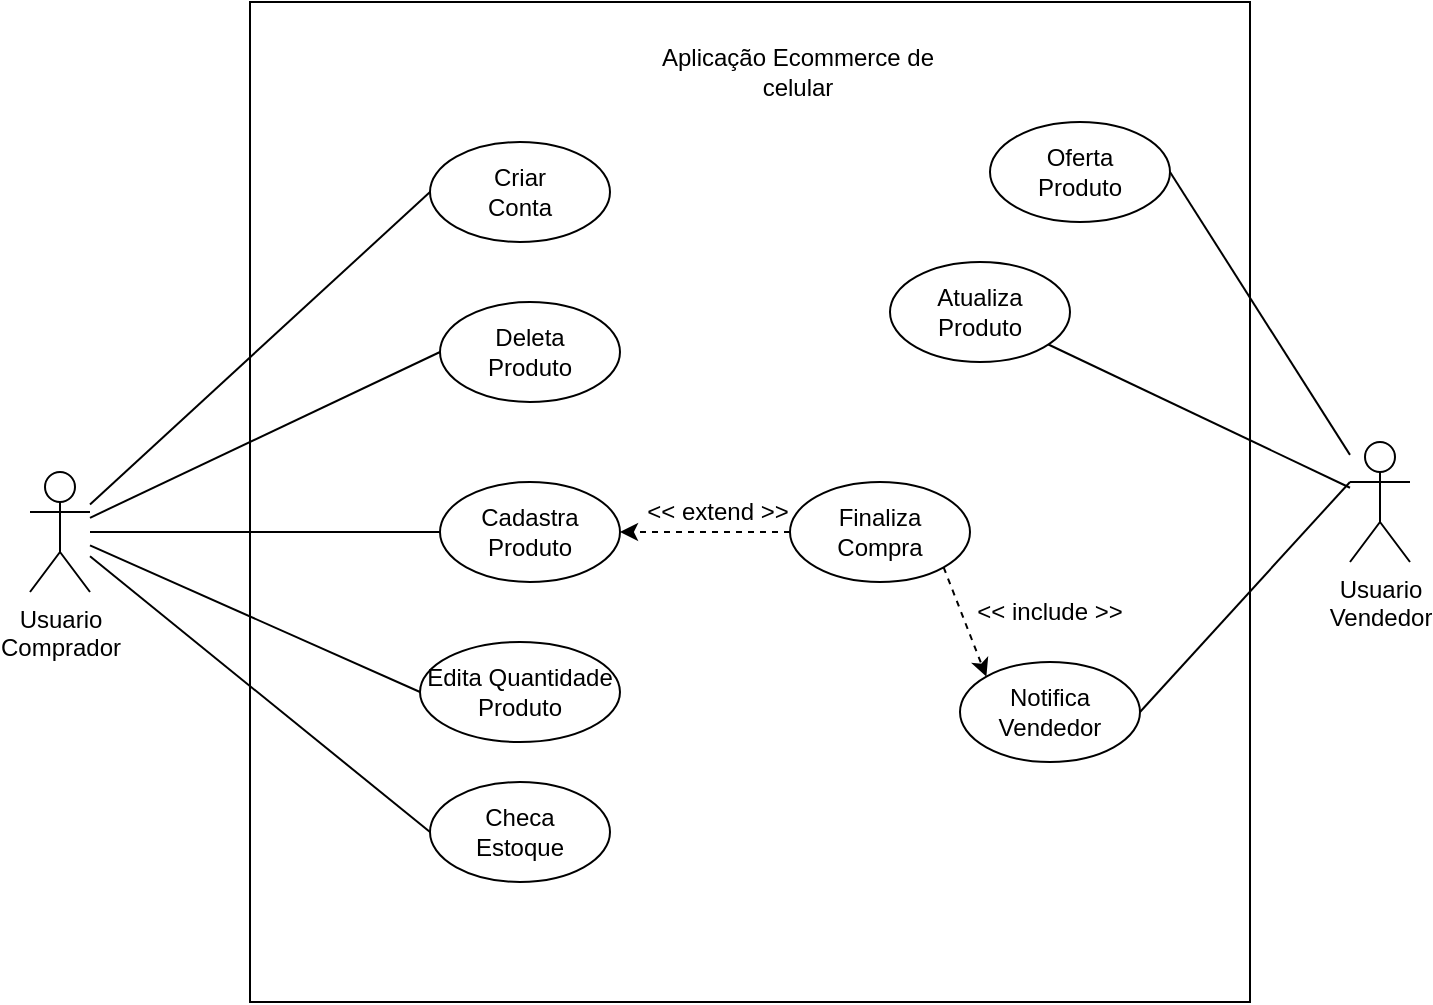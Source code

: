 <mxfile version="21.1.7">
  <diagram name="Página-1" id="swgpusive_erE1pAmMfn">
    <mxGraphModel dx="1235" dy="666" grid="1" gridSize="10" guides="1" tooltips="1" connect="1" arrows="1" fold="1" page="1" pageScale="1" pageWidth="827" pageHeight="1169" math="0" shadow="0">
      <root>
        <mxCell id="0" />
        <mxCell id="1" parent="0" />
        <mxCell id="CdYmk03pqcl_-ub70M6e-1" value="" style="whiteSpace=wrap;html=1;aspect=fixed;" vertex="1" parent="1">
          <mxGeometry x="140" y="160" width="500" height="500" as="geometry" />
        </mxCell>
        <mxCell id="CdYmk03pqcl_-ub70M6e-5" style="rounded=0;orthogonalLoop=1;jettySize=auto;html=1;entryX=0;entryY=0.5;entryDx=0;entryDy=0;endArrow=none;endFill=0;" edge="1" parent="1" source="CdYmk03pqcl_-ub70M6e-2" target="CdYmk03pqcl_-ub70M6e-4">
          <mxGeometry relative="1" as="geometry" />
        </mxCell>
        <mxCell id="CdYmk03pqcl_-ub70M6e-11" style="rounded=0;orthogonalLoop=1;jettySize=auto;html=1;entryX=0;entryY=0.5;entryDx=0;entryDy=0;endArrow=none;endFill=0;" edge="1" parent="1" source="CdYmk03pqcl_-ub70M6e-2" target="CdYmk03pqcl_-ub70M6e-7">
          <mxGeometry relative="1" as="geometry" />
        </mxCell>
        <mxCell id="CdYmk03pqcl_-ub70M6e-12" style="edgeStyle=orthogonalEdgeStyle;rounded=0;orthogonalLoop=1;jettySize=auto;html=1;entryX=0;entryY=0.5;entryDx=0;entryDy=0;endArrow=none;endFill=0;" edge="1" parent="1" source="CdYmk03pqcl_-ub70M6e-2" target="CdYmk03pqcl_-ub70M6e-8">
          <mxGeometry relative="1" as="geometry" />
        </mxCell>
        <mxCell id="CdYmk03pqcl_-ub70M6e-13" style="rounded=0;orthogonalLoop=1;jettySize=auto;html=1;entryX=0;entryY=0.5;entryDx=0;entryDy=0;endArrow=none;endFill=0;" edge="1" parent="1" source="CdYmk03pqcl_-ub70M6e-2" target="CdYmk03pqcl_-ub70M6e-9">
          <mxGeometry relative="1" as="geometry" />
        </mxCell>
        <mxCell id="CdYmk03pqcl_-ub70M6e-14" style="rounded=0;orthogonalLoop=1;jettySize=auto;html=1;entryX=0;entryY=0.5;entryDx=0;entryDy=0;endArrow=none;endFill=0;" edge="1" parent="1" source="CdYmk03pqcl_-ub70M6e-2" target="CdYmk03pqcl_-ub70M6e-10">
          <mxGeometry relative="1" as="geometry" />
        </mxCell>
        <mxCell id="CdYmk03pqcl_-ub70M6e-2" value="&lt;div&gt;Usuario&lt;/div&gt;&lt;div&gt;Comprador&lt;br&gt;&lt;/div&gt;" style="shape=umlActor;verticalLabelPosition=bottom;verticalAlign=top;html=1;outlineConnect=0;" vertex="1" parent="1">
          <mxGeometry x="30" y="395" width="30" height="60" as="geometry" />
        </mxCell>
        <mxCell id="CdYmk03pqcl_-ub70M6e-4" value="&lt;div&gt;Criar&lt;/div&gt;&lt;div&gt;Conta&lt;br&gt;&lt;/div&gt;" style="ellipse;whiteSpace=wrap;html=1;" vertex="1" parent="1">
          <mxGeometry x="230" y="230" width="90" height="50" as="geometry" />
        </mxCell>
        <mxCell id="CdYmk03pqcl_-ub70M6e-6" value="Aplicação Ecommerce de celular" style="text;html=1;strokeColor=none;fillColor=none;align=center;verticalAlign=middle;whiteSpace=wrap;rounded=0;" vertex="1" parent="1">
          <mxGeometry x="334" y="180" width="160" height="30" as="geometry" />
        </mxCell>
        <mxCell id="CdYmk03pqcl_-ub70M6e-7" value="&lt;div&gt;Deleta&lt;/div&gt;&lt;div&gt;Produto&lt;br&gt;&lt;/div&gt;" style="ellipse;whiteSpace=wrap;html=1;" vertex="1" parent="1">
          <mxGeometry x="235" y="310" width="90" height="50" as="geometry" />
        </mxCell>
        <mxCell id="CdYmk03pqcl_-ub70M6e-8" value="&lt;div&gt;Cadastra&lt;/div&gt;&lt;div&gt;Produto&lt;br&gt;&lt;/div&gt;" style="ellipse;whiteSpace=wrap;html=1;" vertex="1" parent="1">
          <mxGeometry x="235" y="400" width="90" height="50" as="geometry" />
        </mxCell>
        <mxCell id="CdYmk03pqcl_-ub70M6e-9" value="&lt;div&gt;Edita Quantidade&lt;/div&gt;&lt;div&gt;Produto&lt;br&gt;&lt;/div&gt;" style="ellipse;whiteSpace=wrap;html=1;" vertex="1" parent="1">
          <mxGeometry x="225" y="480" width="100" height="50" as="geometry" />
        </mxCell>
        <mxCell id="CdYmk03pqcl_-ub70M6e-10" value="&lt;div&gt;Checa&lt;/div&gt;&lt;div&gt;Estoque&lt;br&gt;&lt;/div&gt;" style="ellipse;whiteSpace=wrap;html=1;" vertex="1" parent="1">
          <mxGeometry x="230" y="550" width="90" height="50" as="geometry" />
        </mxCell>
        <mxCell id="CdYmk03pqcl_-ub70M6e-16" value="&lt;div&gt;Finaliza&lt;/div&gt;&lt;div&gt;Compra&lt;/div&gt;" style="ellipse;whiteSpace=wrap;html=1;" vertex="1" parent="1">
          <mxGeometry x="410" y="400" width="90" height="50" as="geometry" />
        </mxCell>
        <mxCell id="CdYmk03pqcl_-ub70M6e-19" value="&lt;font style=&quot;font-size: 12px;&quot;&gt;&amp;lt;&amp;lt; extend &amp;gt;&amp;gt;&lt;/font&gt;" style="text;html=1;strokeColor=none;fillColor=none;align=center;verticalAlign=middle;whiteSpace=wrap;rounded=0;fontSize=12;" vertex="1" parent="1">
          <mxGeometry x="334" y="400" width="80" height="30" as="geometry" />
        </mxCell>
        <mxCell id="CdYmk03pqcl_-ub70M6e-20" value="" style="endArrow=classic;html=1;rounded=0;verticalAlign=bottom;fontStyle=6;horizontal=1;dashed=1;entryX=1;entryY=0.5;entryDx=0;entryDy=0;exitX=0;exitY=0.5;exitDx=0;exitDy=0;" edge="1" parent="1" source="CdYmk03pqcl_-ub70M6e-16" target="CdYmk03pqcl_-ub70M6e-8">
          <mxGeometry relative="1" as="geometry">
            <mxPoint x="320" y="425" as="sourcePoint" />
            <mxPoint x="480" y="424.86" as="targetPoint" />
          </mxGeometry>
        </mxCell>
        <mxCell id="CdYmk03pqcl_-ub70M6e-28" style="rounded=0;orthogonalLoop=1;jettySize=auto;html=1;entryX=1;entryY=0.5;entryDx=0;entryDy=0;endArrow=none;endFill=0;" edge="1" parent="1" source="CdYmk03pqcl_-ub70M6e-25" target="CdYmk03pqcl_-ub70M6e-26">
          <mxGeometry relative="1" as="geometry" />
        </mxCell>
        <mxCell id="CdYmk03pqcl_-ub70M6e-30" style="rounded=0;orthogonalLoop=1;jettySize=auto;html=1;endArrow=none;endFill=0;" edge="1" parent="1" source="CdYmk03pqcl_-ub70M6e-25" target="CdYmk03pqcl_-ub70M6e-29">
          <mxGeometry relative="1" as="geometry" />
        </mxCell>
        <mxCell id="CdYmk03pqcl_-ub70M6e-25" value="&lt;div&gt;Usuario&lt;/div&gt;&lt;div&gt;Vendedor&lt;br&gt;&lt;/div&gt;" style="shape=umlActor;verticalLabelPosition=bottom;verticalAlign=top;html=1;outlineConnect=0;" vertex="1" parent="1">
          <mxGeometry x="690" y="380" width="30" height="60" as="geometry" />
        </mxCell>
        <mxCell id="CdYmk03pqcl_-ub70M6e-26" value="&lt;div&gt;Oferta&lt;/div&gt;&lt;div&gt;Produto&lt;br&gt;&lt;/div&gt;" style="ellipse;whiteSpace=wrap;html=1;" vertex="1" parent="1">
          <mxGeometry x="510" y="220" width="90" height="50" as="geometry" />
        </mxCell>
        <mxCell id="CdYmk03pqcl_-ub70M6e-29" value="&lt;div&gt;Atualiza&lt;br&gt;&lt;/div&gt;&lt;div&gt;Produto&lt;/div&gt;" style="ellipse;whiteSpace=wrap;html=1;" vertex="1" parent="1">
          <mxGeometry x="460" y="290" width="90" height="50" as="geometry" />
        </mxCell>
        <mxCell id="CdYmk03pqcl_-ub70M6e-31" value="&lt;div&gt;Notifica&lt;/div&gt;&lt;div&gt;Vendedor&lt;br&gt;&lt;/div&gt;" style="ellipse;whiteSpace=wrap;html=1;" vertex="1" parent="1">
          <mxGeometry x="495" y="490" width="90" height="50" as="geometry" />
        </mxCell>
        <mxCell id="CdYmk03pqcl_-ub70M6e-32" value="" style="endArrow=classic;html=1;rounded=0;verticalAlign=bottom;fontStyle=6;horizontal=1;dashed=1;entryX=0;entryY=0;entryDx=0;entryDy=0;exitX=1;exitY=1;exitDx=0;exitDy=0;" edge="1" parent="1" source="CdYmk03pqcl_-ub70M6e-16" target="CdYmk03pqcl_-ub70M6e-31">
          <mxGeometry relative="1" as="geometry">
            <mxPoint x="420" y="435" as="sourcePoint" />
            <mxPoint x="335" y="435" as="targetPoint" />
          </mxGeometry>
        </mxCell>
        <mxCell id="CdYmk03pqcl_-ub70M6e-33" value="&lt;font style=&quot;font-size: 12px;&quot;&gt;&amp;lt;&amp;lt; include &amp;gt;&amp;gt;&lt;/font&gt;" style="text;html=1;strokeColor=none;fillColor=none;align=center;verticalAlign=middle;whiteSpace=wrap;rounded=0;fontSize=12;" vertex="1" parent="1">
          <mxGeometry x="500" y="450" width="80" height="30" as="geometry" />
        </mxCell>
        <mxCell id="CdYmk03pqcl_-ub70M6e-35" value="" style="endArrow=none;html=1;rounded=0;entryX=0;entryY=0.333;entryDx=0;entryDy=0;entryPerimeter=0;exitX=1;exitY=0.5;exitDx=0;exitDy=0;" edge="1" parent="1" source="CdYmk03pqcl_-ub70M6e-31" target="CdYmk03pqcl_-ub70M6e-25">
          <mxGeometry width="50" height="50" relative="1" as="geometry">
            <mxPoint x="610" y="480" as="sourcePoint" />
            <mxPoint x="660" y="430" as="targetPoint" />
          </mxGeometry>
        </mxCell>
      </root>
    </mxGraphModel>
  </diagram>
</mxfile>
